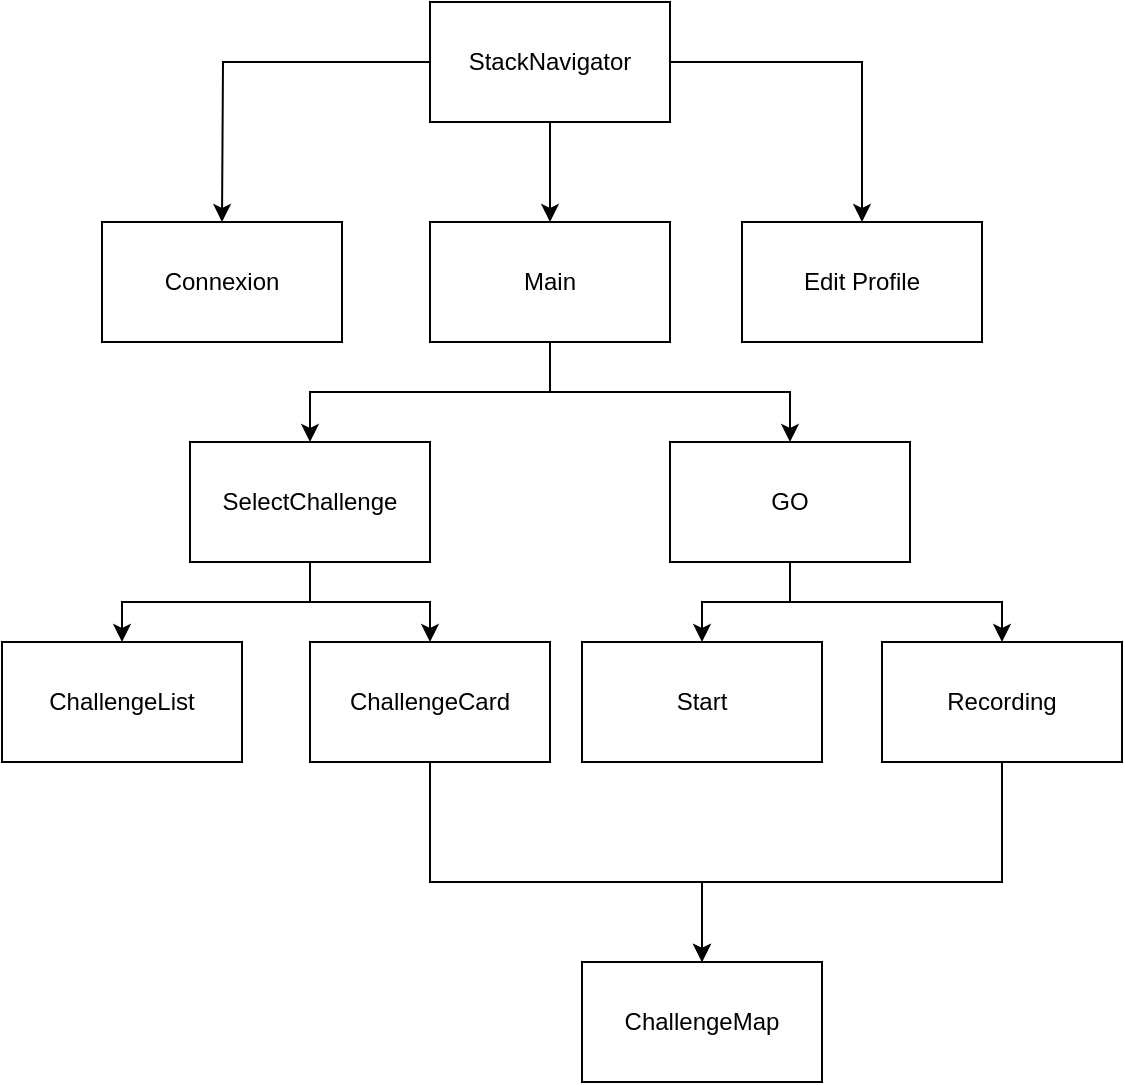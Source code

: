 <mxfile version="14.5.9" type="google"><diagram id="mHpmKVvk2Z5_3Ue0651e" name="Page-1"><mxGraphModel dx="1386" dy="886" grid="1" gridSize="10" guides="1" tooltips="1" connect="1" arrows="1" fold="1" page="1" pageScale="1" pageWidth="827" pageHeight="1169" math="0" shadow="0"><root><mxCell id="0"/><mxCell id="1" parent="0"/><mxCell id="qYbf_2AzAY-aI0O_cttV-2" style="edgeStyle=orthogonalEdgeStyle;rounded=0;orthogonalLoop=1;jettySize=auto;html=1;" edge="1" parent="1" source="qYbf_2AzAY-aI0O_cttV-1"><mxGeometry relative="1" as="geometry"><mxPoint x="250" y="270" as="targetPoint"/></mxGeometry></mxCell><mxCell id="qYbf_2AzAY-aI0O_cttV-6" style="edgeStyle=orthogonalEdgeStyle;rounded=0;orthogonalLoop=1;jettySize=auto;html=1;" edge="1" parent="1" source="qYbf_2AzAY-aI0O_cttV-1" target="qYbf_2AzAY-aI0O_cttV-4"><mxGeometry relative="1" as="geometry"/></mxCell><mxCell id="qYbf_2AzAY-aI0O_cttV-7" style="edgeStyle=orthogonalEdgeStyle;rounded=0;orthogonalLoop=1;jettySize=auto;html=1;entryX=0.5;entryY=0;entryDx=0;entryDy=0;" edge="1" parent="1" source="qYbf_2AzAY-aI0O_cttV-1" target="qYbf_2AzAY-aI0O_cttV-5"><mxGeometry relative="1" as="geometry"/></mxCell><mxCell id="qYbf_2AzAY-aI0O_cttV-1" value="StackNavigator" style="rounded=0;whiteSpace=wrap;html=1;" vertex="1" parent="1"><mxGeometry x="354" y="160" width="120" height="60" as="geometry"/></mxCell><mxCell id="qYbf_2AzAY-aI0O_cttV-3" value="Connexion" style="rounded=0;whiteSpace=wrap;html=1;" vertex="1" parent="1"><mxGeometry x="190" y="270" width="120" height="60" as="geometry"/></mxCell><mxCell id="qYbf_2AzAY-aI0O_cttV-10" style="edgeStyle=orthogonalEdgeStyle;rounded=0;orthogonalLoop=1;jettySize=auto;html=1;entryX=0.5;entryY=0;entryDx=0;entryDy=0;" edge="1" parent="1" source="qYbf_2AzAY-aI0O_cttV-4" target="qYbf_2AzAY-aI0O_cttV-8"><mxGeometry relative="1" as="geometry"/></mxCell><mxCell id="qYbf_2AzAY-aI0O_cttV-11" style="edgeStyle=orthogonalEdgeStyle;rounded=0;orthogonalLoop=1;jettySize=auto;html=1;entryX=0.5;entryY=0;entryDx=0;entryDy=0;" edge="1" parent="1" source="qYbf_2AzAY-aI0O_cttV-4" target="qYbf_2AzAY-aI0O_cttV-9"><mxGeometry relative="1" as="geometry"/></mxCell><mxCell id="qYbf_2AzAY-aI0O_cttV-4" value="Main" style="rounded=0;whiteSpace=wrap;html=1;" vertex="1" parent="1"><mxGeometry x="354" y="270" width="120" height="60" as="geometry"/></mxCell><mxCell id="qYbf_2AzAY-aI0O_cttV-5" value="Edit Profile" style="rounded=0;whiteSpace=wrap;html=1;" vertex="1" parent="1"><mxGeometry x="510" y="270" width="120" height="60" as="geometry"/></mxCell><mxCell id="qYbf_2AzAY-aI0O_cttV-15" style="edgeStyle=orthogonalEdgeStyle;rounded=0;orthogonalLoop=1;jettySize=auto;html=1;entryX=0.5;entryY=0;entryDx=0;entryDy=0;" edge="1" parent="1" source="qYbf_2AzAY-aI0O_cttV-8" target="qYbf_2AzAY-aI0O_cttV-12"><mxGeometry relative="1" as="geometry"/></mxCell><mxCell id="qYbf_2AzAY-aI0O_cttV-16" style="edgeStyle=orthogonalEdgeStyle;rounded=0;orthogonalLoop=1;jettySize=auto;html=1;entryX=0.5;entryY=0;entryDx=0;entryDy=0;" edge="1" parent="1" source="qYbf_2AzAY-aI0O_cttV-8" target="qYbf_2AzAY-aI0O_cttV-13"><mxGeometry relative="1" as="geometry"/></mxCell><mxCell id="qYbf_2AzAY-aI0O_cttV-8" value="SelectChallenge" style="rounded=0;whiteSpace=wrap;html=1;" vertex="1" parent="1"><mxGeometry x="234" y="380" width="120" height="60" as="geometry"/></mxCell><mxCell id="qYbf_2AzAY-aI0O_cttV-19" style="edgeStyle=orthogonalEdgeStyle;rounded=0;orthogonalLoop=1;jettySize=auto;html=1;exitX=0.5;exitY=1;exitDx=0;exitDy=0;" edge="1" parent="1" source="qYbf_2AzAY-aI0O_cttV-9" target="qYbf_2AzAY-aI0O_cttV-17"><mxGeometry relative="1" as="geometry"/></mxCell><mxCell id="qYbf_2AzAY-aI0O_cttV-20" style="edgeStyle=orthogonalEdgeStyle;rounded=0;orthogonalLoop=1;jettySize=auto;html=1;" edge="1" parent="1" source="qYbf_2AzAY-aI0O_cttV-9" target="qYbf_2AzAY-aI0O_cttV-18"><mxGeometry relative="1" as="geometry"/></mxCell><mxCell id="qYbf_2AzAY-aI0O_cttV-9" value="GO" style="rounded=0;whiteSpace=wrap;html=1;" vertex="1" parent="1"><mxGeometry x="474" y="380" width="120" height="60" as="geometry"/></mxCell><mxCell id="qYbf_2AzAY-aI0O_cttV-12" value="ChallengeList" style="rounded=0;whiteSpace=wrap;html=1;" vertex="1" parent="1"><mxGeometry x="140" y="480" width="120" height="60" as="geometry"/></mxCell><mxCell id="qYbf_2AzAY-aI0O_cttV-23" style="edgeStyle=orthogonalEdgeStyle;rounded=0;orthogonalLoop=1;jettySize=auto;html=1;entryX=0.5;entryY=0;entryDx=0;entryDy=0;" edge="1" parent="1" source="qYbf_2AzAY-aI0O_cttV-13" target="qYbf_2AzAY-aI0O_cttV-21"><mxGeometry relative="1" as="geometry"><mxPoint x="440" y="680" as="targetPoint"/><Array as="points"><mxPoint x="354" y="600"/><mxPoint x="490" y="600"/></Array></mxGeometry></mxCell><mxCell id="qYbf_2AzAY-aI0O_cttV-13" value="ChallengeCard" style="rounded=0;whiteSpace=wrap;html=1;" vertex="1" parent="1"><mxGeometry x="294" y="480" width="120" height="60" as="geometry"/></mxCell><mxCell id="qYbf_2AzAY-aI0O_cttV-17" value="Start" style="rounded=0;whiteSpace=wrap;html=1;" vertex="1" parent="1"><mxGeometry x="430" y="480" width="120" height="60" as="geometry"/></mxCell><mxCell id="qYbf_2AzAY-aI0O_cttV-22" style="edgeStyle=orthogonalEdgeStyle;rounded=0;orthogonalLoop=1;jettySize=auto;html=1;" edge="1" parent="1" source="qYbf_2AzAY-aI0O_cttV-18" target="qYbf_2AzAY-aI0O_cttV-21"><mxGeometry relative="1" as="geometry"><Array as="points"><mxPoint x="640" y="600"/><mxPoint x="490" y="600"/></Array></mxGeometry></mxCell><mxCell id="qYbf_2AzAY-aI0O_cttV-18" value="Recording" style="rounded=0;whiteSpace=wrap;html=1;" vertex="1" parent="1"><mxGeometry x="580" y="480" width="120" height="60" as="geometry"/></mxCell><mxCell id="qYbf_2AzAY-aI0O_cttV-21" value="ChallengeMap" style="rounded=0;whiteSpace=wrap;html=1;" vertex="1" parent="1"><mxGeometry x="430" y="640" width="120" height="60" as="geometry"/></mxCell></root></mxGraphModel></diagram></mxfile>